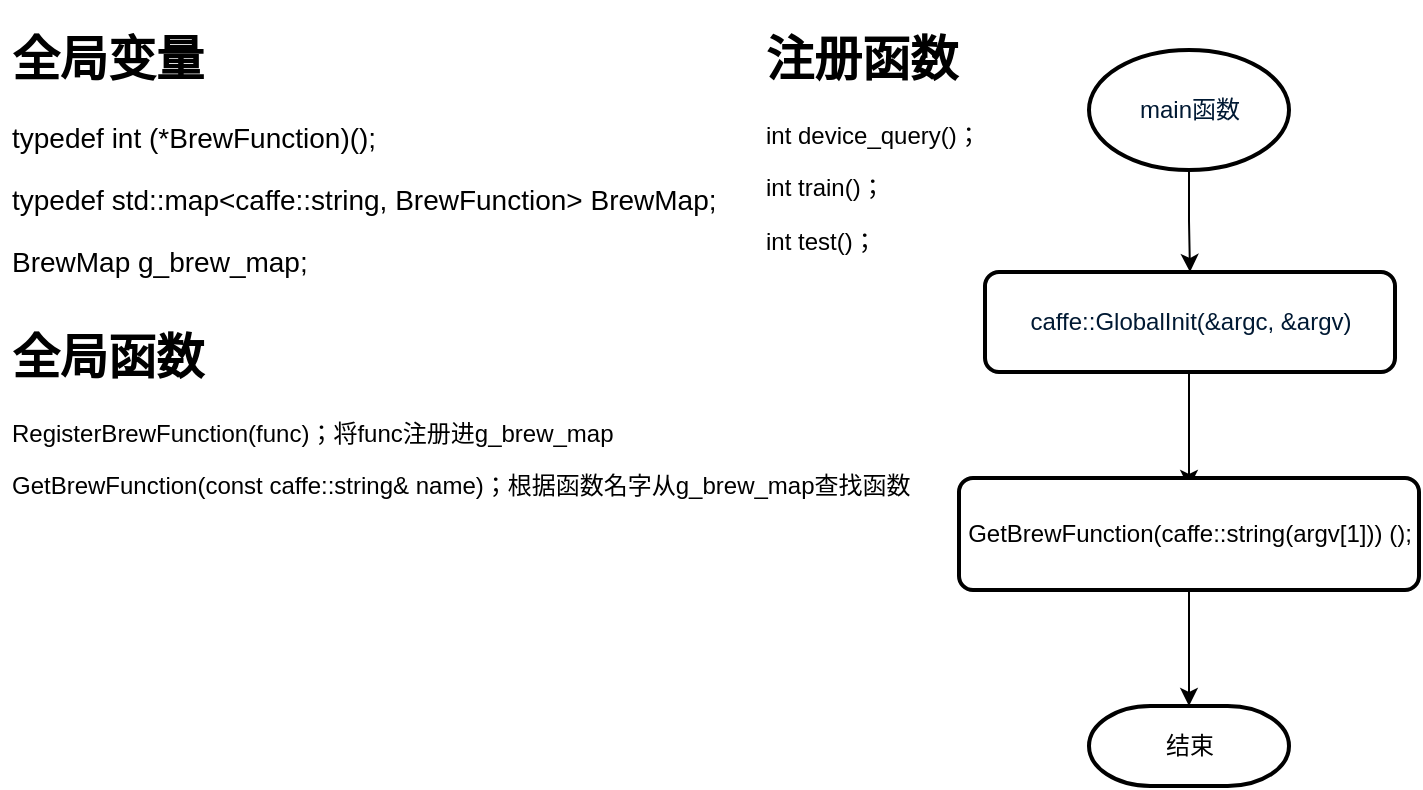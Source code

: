 <mxfile pages="1" version="11.2.4" type="github"><diagram id="6a731a19-8d31-9384-78a2-239565b7b9f0" name="Page-1"><mxGraphModel dx="980" dy="571" grid="1" gridSize="10" guides="1" tooltips="1" connect="1" arrows="1" fold="1" page="1" pageScale="1" pageWidth="1169" pageHeight="827" background="#ffffff" math="0" shadow="0"><root><mxCell id="0"/><mxCell id="1" parent="0"/><mxCell id="oOodHc0OtHN7llgj5Po7-57" value="&lt;h1&gt;全局变量&lt;/h1&gt;&lt;p style=&quot;font-size: 14px&quot;&gt;&lt;font style=&quot;font-size: 14px&quot;&gt;typedef int (*BrewFunction)();&lt;/font&gt;&lt;/p&gt;&lt;p style=&quot;font-size: 14px&quot;&gt;&lt;font style=&quot;font-size: 14px&quot;&gt;typedef std::map&amp;lt;caffe::string, BrewFunction&amp;gt; BrewMap;&lt;br&gt;&lt;/font&gt;&lt;/p&gt;&lt;p style=&quot;font-size: 14px&quot;&gt;&lt;font style=&quot;font-size: 14px&quot;&gt;BrewMap g_brew_map;&lt;/font&gt;&lt;/p&gt;" style="text;html=1;strokeColor=none;fillColor=none;spacing=5;spacingTop=-20;whiteSpace=wrap;overflow=hidden;rounded=0;" vertex="1" parent="1"><mxGeometry x="16.5" y="16" width="377" height="150" as="geometry"/></mxCell><mxCell id="oOodHc0OtHN7llgj5Po7-58" value="&lt;h1&gt;全局函数&lt;/h1&gt;&lt;p&gt;RegisterBrewFunction(func)；将func注册进g_brew_map&lt;/p&gt;&lt;p&gt;GetBrewFunction(const caffe::string&amp;amp; name)；根据函数名字从g_brew_map查找函数&lt;br&gt;&lt;/p&gt;" style="text;html=1;strokeColor=none;fillColor=none;spacing=5;spacingTop=-20;whiteSpace=wrap;overflow=hidden;rounded=0;" vertex="1" parent="1"><mxGeometry x="16.5" y="165" width="469" height="120" as="geometry"/></mxCell><mxCell id="oOodHc0OtHN7llgj5Po7-59" value="&lt;h1&gt;注册函数&lt;/h1&gt;&lt;p&gt;int device_query()；&lt;br&gt;&lt;/p&gt;&lt;p&gt;int train()；&lt;br&gt;&lt;/p&gt;&lt;p&gt;int test()；&lt;br&gt;&lt;/p&gt;&lt;p&gt;int time()；&lt;br&gt;&lt;/p&gt;&lt;p&gt;&lt;br&gt;&lt;/p&gt;&lt;p&gt;&lt;br&gt;&lt;/p&gt;" style="text;html=1;strokeColor=none;fillColor=none;spacing=5;spacingTop=-20;whiteSpace=wrap;overflow=hidden;rounded=0;" vertex="1" parent="1"><mxGeometry x="394" y="16" width="150" height="120" as="geometry"/></mxCell><mxCell id="oOodHc0OtHN7llgj5Po7-62" style="edgeStyle=orthogonalEdgeStyle;rounded=0;orthogonalLoop=1;jettySize=auto;html=1;entryX=0.5;entryY=0;entryDx=0;entryDy=0;entryPerimeter=0;" edge="1" parent="1" source="oOodHc0OtHN7llgj5Po7-60"><mxGeometry relative="1" as="geometry"><mxPoint x="610.5" y="250" as="targetPoint"/></mxGeometry></mxCell><mxCell id="oOodHc0OtHN7llgj5Po7-60" value="&lt;span style=&quot;color: rgb(0 , 25 , 51)&quot;&gt;caffe::GlobalInit(&amp;amp;argc, &amp;amp;argv)&lt;/span&gt;" style="rounded=1;whiteSpace=wrap;html=1;absoluteArcSize=1;arcSize=14;strokeWidth=2;" vertex="1" parent="1"><mxGeometry x="508.5" y="142" width="205" height="50" as="geometry"/></mxCell><mxCell id="oOodHc0OtHN7llgj5Po7-65" value="" style="edgeStyle=orthogonalEdgeStyle;rounded=0;orthogonalLoop=1;jettySize=auto;html=1;" edge="1" parent="1" source="oOodHc0OtHN7llgj5Po7-64" target="oOodHc0OtHN7llgj5Po7-60"><mxGeometry relative="1" as="geometry"/></mxCell><mxCell id="oOodHc0OtHN7llgj5Po7-64" value="&lt;span style=&quot;color: rgb(0 , 25 , 51)&quot;&gt;main函数&lt;/span&gt;" style="strokeWidth=2;html=1;shape=mxgraph.flowchart.start_1;whiteSpace=wrap;" vertex="1" parent="1"><mxGeometry x="560.5" y="31" width="100" height="60" as="geometry"/></mxCell><mxCell id="oOodHc0OtHN7llgj5Po7-71" value="" style="edgeStyle=orthogonalEdgeStyle;rounded=0;orthogonalLoop=1;jettySize=auto;html=1;" edge="1" parent="1" source="oOodHc0OtHN7llgj5Po7-66" target="oOodHc0OtHN7llgj5Po7-69"><mxGeometry relative="1" as="geometry"/></mxCell><mxCell id="oOodHc0OtHN7llgj5Po7-66" value="GetBrewFunction(caffe::string(argv[1])) ();" style="rounded=1;whiteSpace=wrap;html=1;absoluteArcSize=1;arcSize=14;strokeWidth=2;" vertex="1" parent="1"><mxGeometry x="495.5" y="245" width="230" height="56" as="geometry"/></mxCell><mxCell id="oOodHc0OtHN7llgj5Po7-69" value="结束" style="strokeWidth=2;html=1;shape=mxgraph.flowchart.terminator;whiteSpace=wrap;" vertex="1" parent="1"><mxGeometry x="560.5" y="359" width="100" height="40" as="geometry"/></mxCell></root></mxGraphModel></diagram></mxfile>